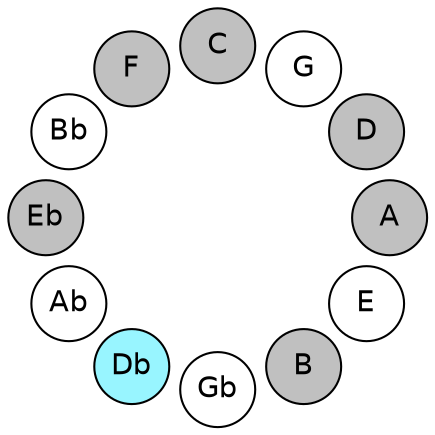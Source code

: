 
graph {

layout = circo;
mindist = .1

node [shape = circle, fontname = Helvetica, margin = 0, style = filled]
edge [style=invis]

subgraph 1 {
	E -- B -- Gb -- Db -- Ab -- Eb -- Bb -- F -- C -- G -- D -- A -- E
}

E [fillcolor = white];
B [fillcolor = gray];
Gb [fillcolor = white];
Db [fillcolor = cadetblue1];
Ab [fillcolor = white];
Eb [fillcolor = gray];
Bb [fillcolor = white];
F [fillcolor = gray];
C [fillcolor = gray];
G [fillcolor = white];
D [fillcolor = gray];
A [fillcolor = gray];
}
